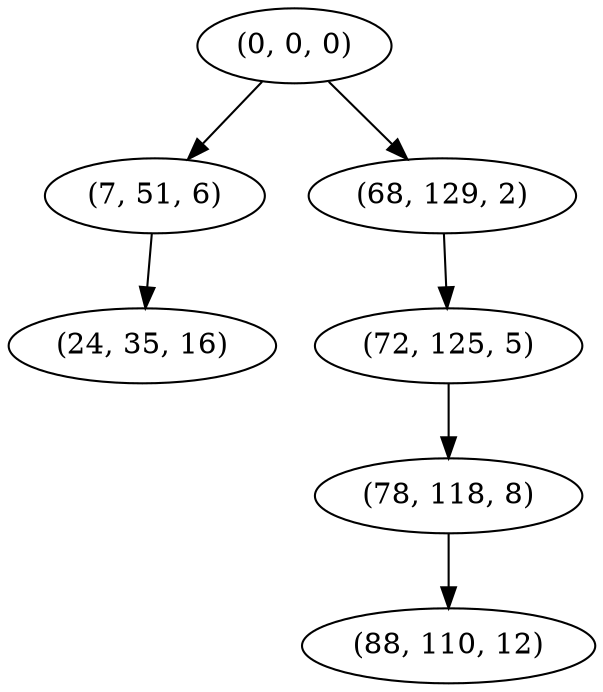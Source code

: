 digraph tree {
    "(0, 0, 0)";
    "(7, 51, 6)";
    "(24, 35, 16)";
    "(68, 129, 2)";
    "(72, 125, 5)";
    "(78, 118, 8)";
    "(88, 110, 12)";
    "(0, 0, 0)" -> "(7, 51, 6)";
    "(0, 0, 0)" -> "(68, 129, 2)";
    "(7, 51, 6)" -> "(24, 35, 16)";
    "(68, 129, 2)" -> "(72, 125, 5)";
    "(72, 125, 5)" -> "(78, 118, 8)";
    "(78, 118, 8)" -> "(88, 110, 12)";
}
